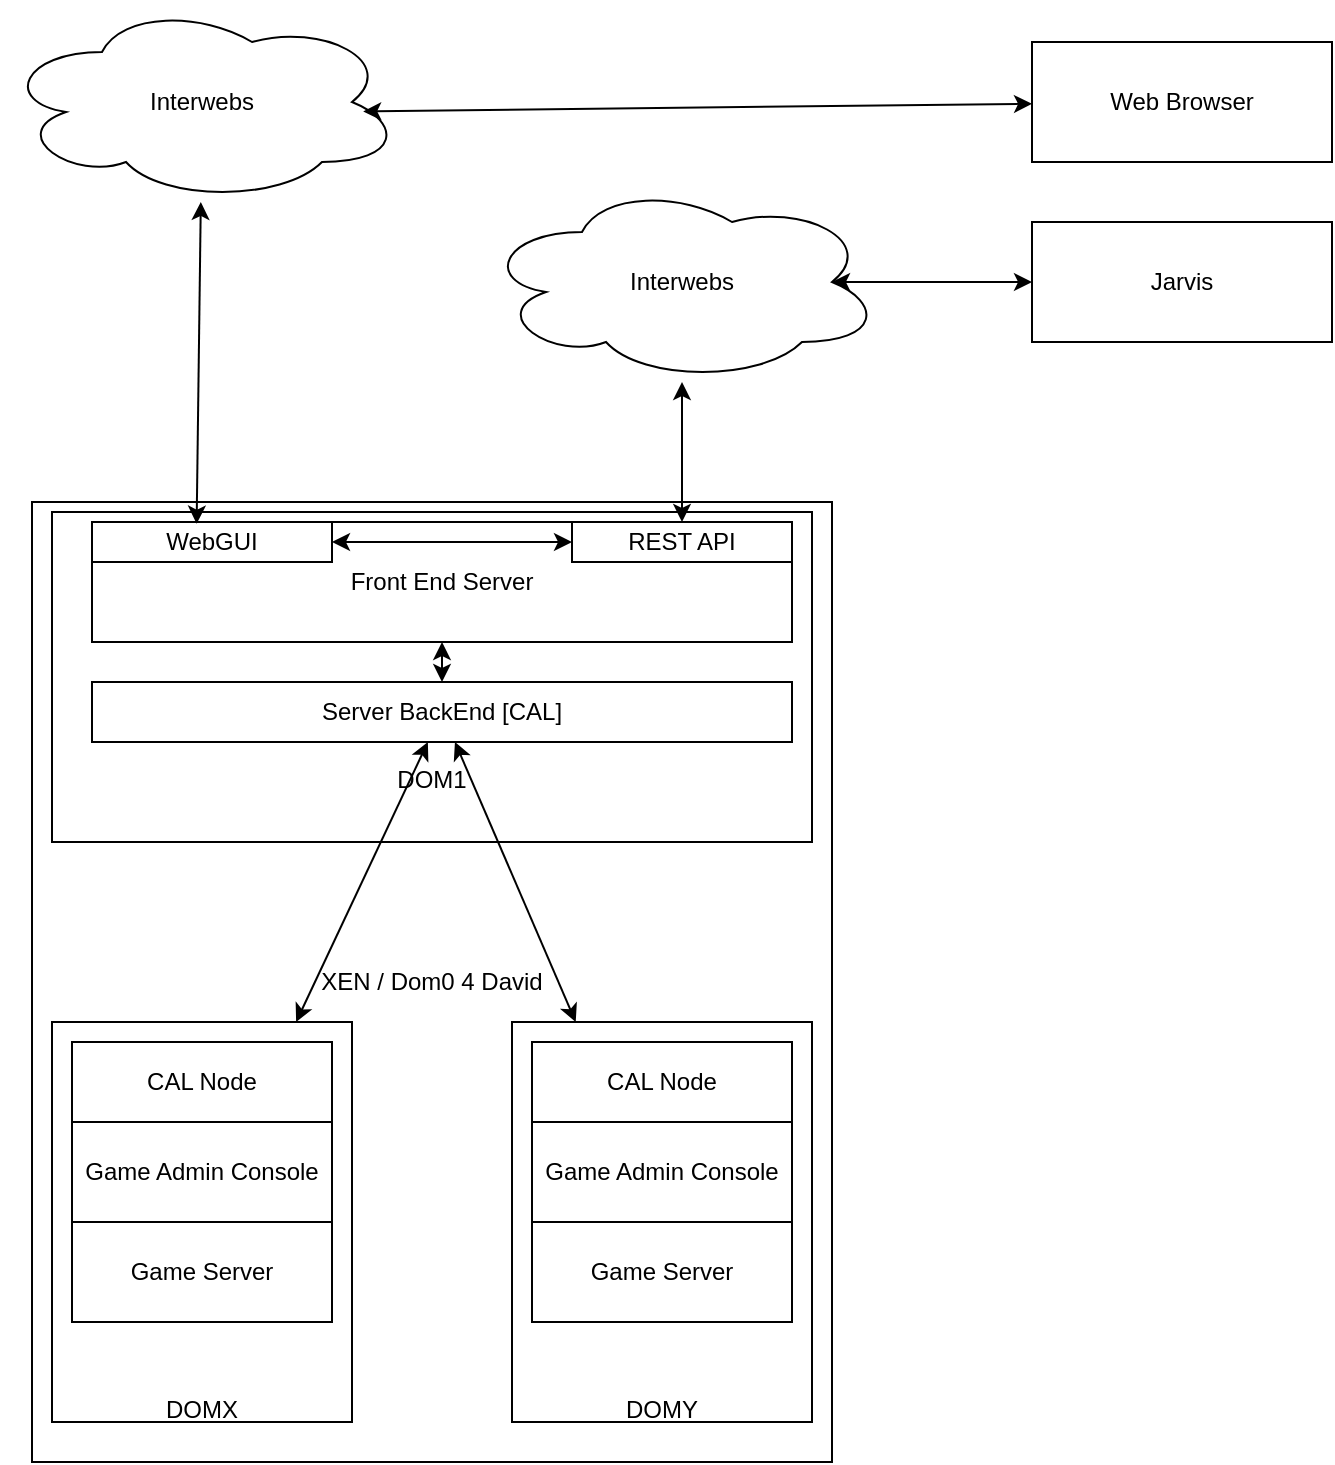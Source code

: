 <mxfile version="20.4.0" type="device"><diagram id="TvIJ9B-Vu6SAdi3tC6h2" name="Page-1"><mxGraphModel dx="1591" dy="892" grid="1" gridSize="10" guides="1" tooltips="1" connect="1" arrows="1" fold="1" page="1" pageScale="1" pageWidth="850" pageHeight="1100" math="0" shadow="0"><root><mxCell id="0"/><mxCell id="1" parent="0"/><mxCell id="Q9K57saxrVCfWq1eDSL6-2" value="Interwebs" style="ellipse;shape=cloud;whiteSpace=wrap;html=1;" parent="1" vertex="1"><mxGeometry x="285" y="320" width="200" height="100" as="geometry"/></mxCell><mxCell id="Q9K57saxrVCfWq1eDSL6-3" value="XEN / Dom0 4 David" style="rounded=0;whiteSpace=wrap;html=1;" parent="1" vertex="1"><mxGeometry x="60" y="480" width="400" height="480" as="geometry"/></mxCell><mxCell id="Q9K57saxrVCfWq1eDSL6-7" value="&lt;div&gt;&lt;br&gt;&lt;/div&gt;&lt;div&gt;&lt;br&gt;&lt;/div&gt;&lt;div&gt;&lt;br&gt;&lt;/div&gt;&lt;div&gt;&lt;br&gt;&lt;/div&gt;&lt;div&gt;&lt;br&gt;&lt;/div&gt;&lt;div&gt;&lt;br&gt;&lt;/div&gt;&lt;div&gt;&lt;br&gt;&lt;/div&gt;&lt;div&gt;DOM1&lt;/div&gt;" style="rounded=0;whiteSpace=wrap;html=1;shadow=0;labelPosition=center;verticalLabelPosition=middle;align=center;verticalAlign=middle;" parent="1" vertex="1"><mxGeometry x="70" y="485" width="380" height="165" as="geometry"/></mxCell><mxCell id="Q9K57saxrVCfWq1eDSL6-4" value="Front End Server" style="rounded=0;whiteSpace=wrap;html=1;shadow=0;" parent="1" vertex="1"><mxGeometry x="90" y="490" width="350" height="60" as="geometry"/></mxCell><mxCell id="Q9K57saxrVCfWq1eDSL6-1" value="WebGUI" style="rounded=0;whiteSpace=wrap;html=1;shadow=0;" parent="1" vertex="1"><mxGeometry x="90" y="490" width="120" height="20" as="geometry"/></mxCell><mxCell id="Q9K57saxrVCfWq1eDSL6-5" value="REST API" style="rounded=0;whiteSpace=wrap;html=1;shadow=0;" parent="1" vertex="1"><mxGeometry x="330" y="490" width="110" height="20" as="geometry"/></mxCell><mxCell id="Q9K57saxrVCfWq1eDSL6-8" value="Server BackEnd [CAL]" style="rounded=0;whiteSpace=wrap;html=1;shadow=0;" parent="1" vertex="1"><mxGeometry x="90" y="570" width="350" height="30" as="geometry"/></mxCell><mxCell id="Q9K57saxrVCfWq1eDSL6-9" value="&lt;div&gt;&lt;br&gt;&lt;/div&gt;&lt;div&gt;&lt;br&gt;&lt;/div&gt;&lt;div&gt;&lt;br&gt;&lt;/div&gt;&lt;div&gt;&lt;br&gt;&lt;/div&gt;&lt;div&gt;&lt;br&gt;&lt;/div&gt;&lt;div&gt;&lt;br&gt;&lt;/div&gt;&lt;div&gt;&lt;br&gt;&lt;/div&gt;&lt;div&gt;&lt;br&gt;&lt;/div&gt;&lt;div&gt;&lt;br&gt;&lt;/div&gt;&lt;div&gt;&lt;br&gt;&lt;/div&gt;&lt;div&gt;&lt;br&gt;&lt;/div&gt;&lt;div&gt;&lt;br&gt;&lt;/div&gt;&lt;div&gt;&lt;br&gt;&lt;/div&gt;&lt;div&gt;DOMX&lt;/div&gt;" style="rounded=0;whiteSpace=wrap;html=1;shadow=0;" parent="1" vertex="1"><mxGeometry x="70" y="740" width="150" height="200" as="geometry"/></mxCell><mxCell id="Q9K57saxrVCfWq1eDSL6-6" value="" style="endArrow=classic;startArrow=classic;html=1;rounded=0;" parent="1" source="Q9K57saxrVCfWq1eDSL6-5" target="Q9K57saxrVCfWq1eDSL6-2" edge="1"><mxGeometry width="50" height="50" relative="1" as="geometry"><mxPoint x="230" y="450" as="sourcePoint"/><mxPoint x="250" y="360" as="targetPoint"/></mxGeometry></mxCell><mxCell id="Q9K57saxrVCfWq1eDSL6-10" value="CAL Node" style="rounded=0;whiteSpace=wrap;html=1;shadow=0;" parent="1" vertex="1"><mxGeometry x="80" y="750" width="130" height="40" as="geometry"/></mxCell><mxCell id="Q9K57saxrVCfWq1eDSL6-11" value="Game Admin Console" style="rounded=0;whiteSpace=wrap;html=1;shadow=0;" parent="1" vertex="1"><mxGeometry x="80" y="790" width="130" height="50" as="geometry"/></mxCell><mxCell id="Q9K57saxrVCfWq1eDSL6-12" value="" style="endArrow=classic;startArrow=classic;html=1;rounded=0;entryX=0.5;entryY=1;entryDx=0;entryDy=0;exitX=0.5;exitY=0;exitDx=0;exitDy=0;" parent="1" source="Q9K57saxrVCfWq1eDSL6-8" target="Q9K57saxrVCfWq1eDSL6-4" edge="1"><mxGeometry width="50" height="50" relative="1" as="geometry"><mxPoint x="240" y="600" as="sourcePoint"/><mxPoint x="290" y="550" as="targetPoint"/></mxGeometry></mxCell><mxCell id="Q9K57saxrVCfWq1eDSL6-13" value="Game Server" style="rounded=0;whiteSpace=wrap;html=1;shadow=0;" parent="1" vertex="1"><mxGeometry x="80" y="840" width="130" height="50" as="geometry"/></mxCell><mxCell id="Q9K57saxrVCfWq1eDSL6-19" value="&lt;div&gt;&lt;br&gt;&lt;/div&gt;&lt;div&gt;&lt;br&gt;&lt;/div&gt;&lt;div&gt;&lt;br&gt;&lt;/div&gt;&lt;div&gt;&lt;br&gt;&lt;/div&gt;&lt;div&gt;&lt;br&gt;&lt;/div&gt;&lt;div&gt;&lt;br&gt;&lt;/div&gt;&lt;div&gt;&lt;br&gt;&lt;/div&gt;&lt;div&gt;&lt;br&gt;&lt;/div&gt;&lt;div&gt;&lt;br&gt;&lt;/div&gt;&lt;div&gt;&lt;br&gt;&lt;/div&gt;&lt;div&gt;&lt;br&gt;&lt;/div&gt;&lt;div&gt;&lt;br&gt;&lt;/div&gt;&lt;div&gt;&lt;br&gt;&lt;/div&gt;&lt;div&gt;DOMY&lt;/div&gt;" style="rounded=0;whiteSpace=wrap;html=1;shadow=0;" parent="1" vertex="1"><mxGeometry x="300" y="740" width="150" height="200" as="geometry"/></mxCell><mxCell id="Q9K57saxrVCfWq1eDSL6-20" value="CAL Node" style="rounded=0;whiteSpace=wrap;html=1;shadow=0;" parent="1" vertex="1"><mxGeometry x="310" y="750" width="130" height="40" as="geometry"/></mxCell><mxCell id="Q9K57saxrVCfWq1eDSL6-21" value="Game Admin Console" style="rounded=0;whiteSpace=wrap;html=1;shadow=0;" parent="1" vertex="1"><mxGeometry x="310" y="790" width="130" height="50" as="geometry"/></mxCell><mxCell id="Q9K57saxrVCfWq1eDSL6-22" value="Game Server" style="rounded=0;whiteSpace=wrap;html=1;shadow=0;" parent="1" vertex="1"><mxGeometry x="310" y="840" width="130" height="50" as="geometry"/></mxCell><mxCell id="Q9K57saxrVCfWq1eDSL6-24" value="" style="endArrow=classic;startArrow=classic;html=1;rounded=0;" parent="1" source="Q9K57saxrVCfWq1eDSL6-9" target="Q9K57saxrVCfWq1eDSL6-8" edge="1"><mxGeometry width="50" height="50" relative="1" as="geometry"><mxPoint x="110" y="730" as="sourcePoint"/><mxPoint x="160" y="680" as="targetPoint"/></mxGeometry></mxCell><mxCell id="Q9K57saxrVCfWq1eDSL6-25" value="" style="endArrow=classic;startArrow=classic;html=1;rounded=0;" parent="1" source="Q9K57saxrVCfWq1eDSL6-19" target="Q9K57saxrVCfWq1eDSL6-8" edge="1"><mxGeometry width="50" height="50" relative="1" as="geometry"><mxPoint x="202.059" y="750" as="sourcePoint"/><mxPoint x="267.941" y="610" as="targetPoint"/></mxGeometry></mxCell><mxCell id="Q9K57saxrVCfWq1eDSL6-26" value="Jarvis" style="rounded=0;whiteSpace=wrap;html=1;shadow=0;" parent="1" vertex="1"><mxGeometry x="560" y="340" width="150" height="60" as="geometry"/></mxCell><mxCell id="Q9K57saxrVCfWq1eDSL6-27" value="" style="endArrow=classic;startArrow=classic;html=1;rounded=0;entryX=0;entryY=0.5;entryDx=0;entryDy=0;" parent="1" target="Q9K57saxrVCfWq1eDSL6-26" edge="1"><mxGeometry width="50" height="50" relative="1" as="geometry"><mxPoint x="460" y="370" as="sourcePoint"/><mxPoint x="540" y="270" as="targetPoint"/></mxGeometry></mxCell><mxCell id="Q9K57saxrVCfWq1eDSL6-28" value="Interwebs" style="ellipse;shape=cloud;whiteSpace=wrap;html=1;" parent="1" vertex="1"><mxGeometry x="45" y="230" width="200" height="100" as="geometry"/></mxCell><mxCell id="Q9K57saxrVCfWq1eDSL6-29" value="Web Browser" style="rounded=0;whiteSpace=wrap;html=1;shadow=0;" parent="1" vertex="1"><mxGeometry x="560" y="250" width="150" height="60" as="geometry"/></mxCell><mxCell id="Q9K57saxrVCfWq1eDSL6-30" value="" style="endArrow=classic;startArrow=classic;html=1;rounded=0;exitX=0.436;exitY=0.043;exitDx=0;exitDy=0;exitPerimeter=0;" parent="1" source="Q9K57saxrVCfWq1eDSL6-1" target="Q9K57saxrVCfWq1eDSL6-28" edge="1"><mxGeometry width="50" height="50" relative="1" as="geometry"><mxPoint x="80" y="430" as="sourcePoint"/><mxPoint x="130" y="380" as="targetPoint"/></mxGeometry></mxCell><mxCell id="Q9K57saxrVCfWq1eDSL6-31" value="" style="endArrow=classic;startArrow=classic;html=1;rounded=0;exitX=0.903;exitY=0.547;exitDx=0;exitDy=0;exitPerimeter=0;" parent="1" source="Q9K57saxrVCfWq1eDSL6-28" target="Q9K57saxrVCfWq1eDSL6-29" edge="1"><mxGeometry width="50" height="50" relative="1" as="geometry"><mxPoint x="250" y="310" as="sourcePoint"/><mxPoint x="300" y="260" as="targetPoint"/></mxGeometry></mxCell><mxCell id="Q9K57saxrVCfWq1eDSL6-32" value="" style="endArrow=classic;startArrow=classic;html=1;rounded=0;exitX=1;exitY=0.5;exitDx=0;exitDy=0;entryX=0;entryY=0.5;entryDx=0;entryDy=0;" parent="1" source="Q9K57saxrVCfWq1eDSL6-1" target="Q9K57saxrVCfWq1eDSL6-5" edge="1"><mxGeometry width="50" height="50" relative="1" as="geometry"><mxPoint x="280" y="460" as="sourcePoint"/><mxPoint x="330" y="410" as="targetPoint"/></mxGeometry></mxCell></root></mxGraphModel></diagram></mxfile>